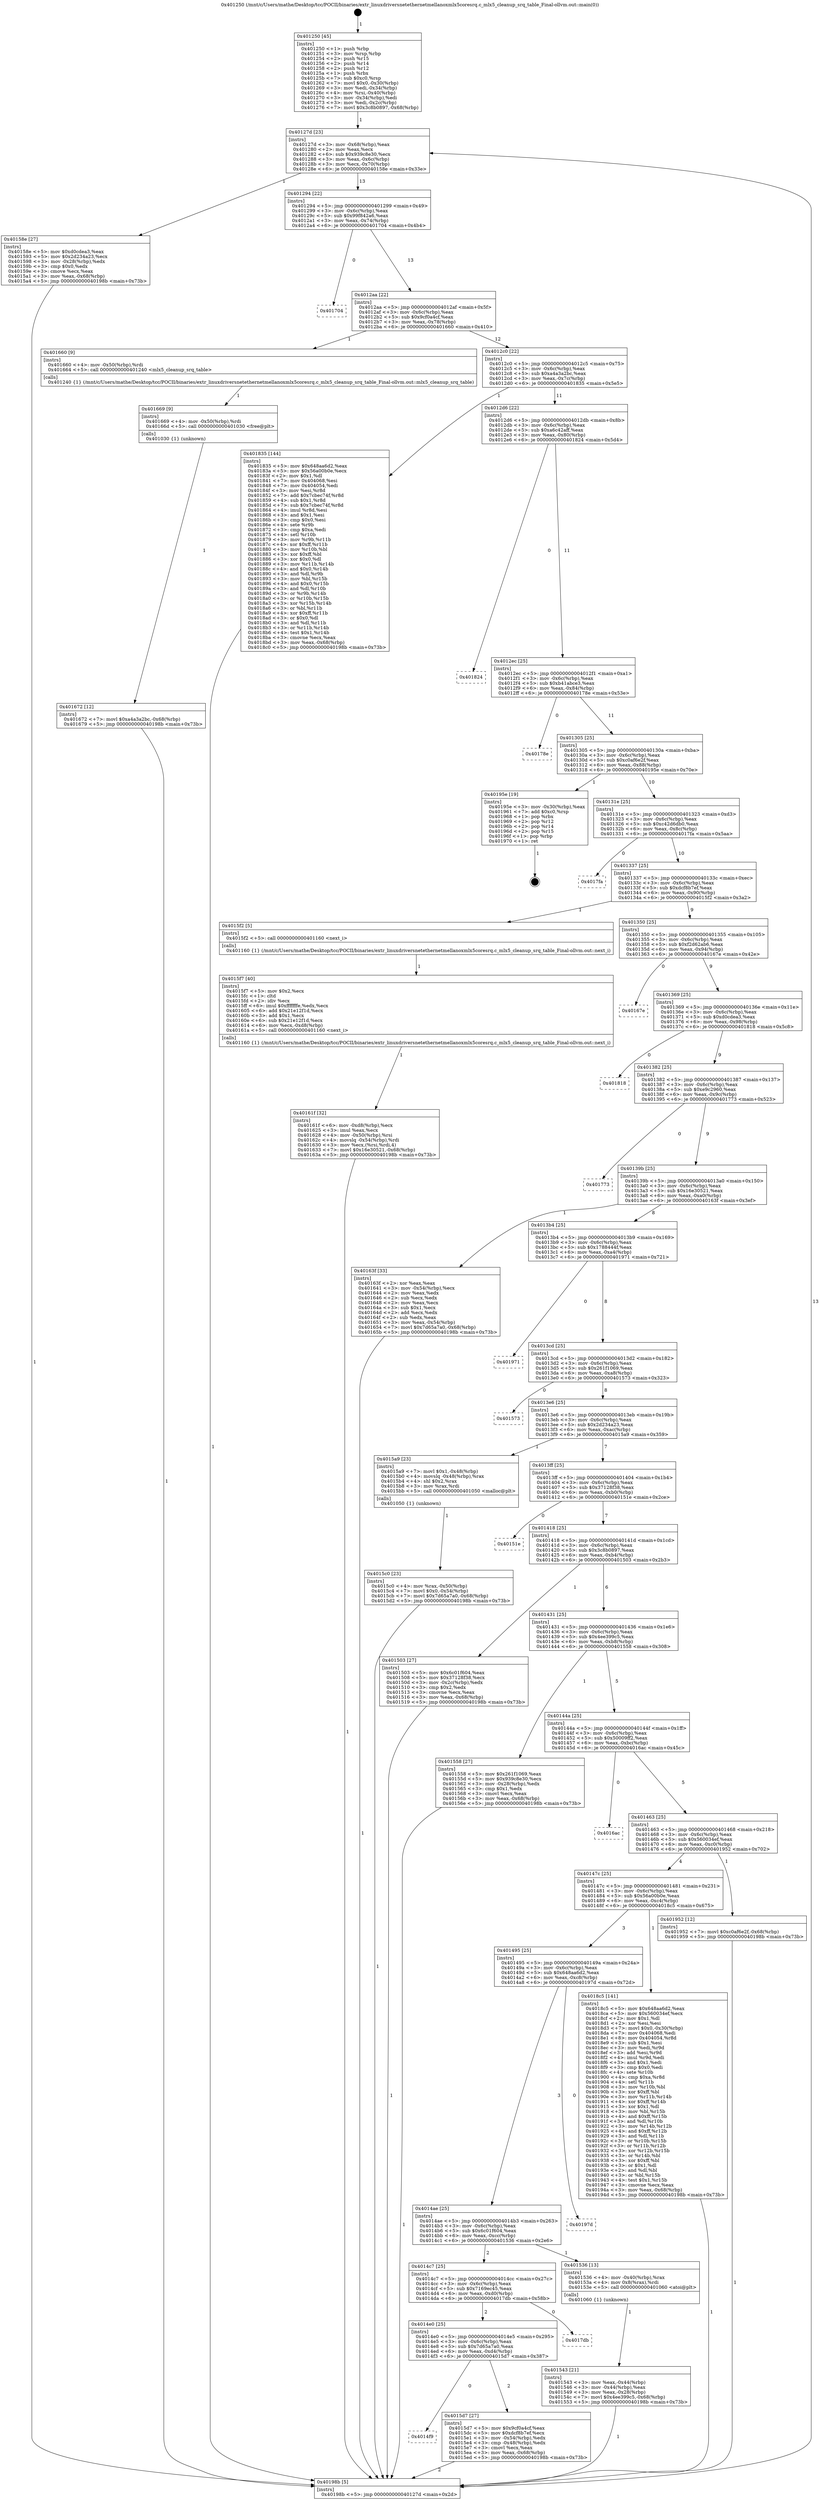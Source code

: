 digraph "0x401250" {
  label = "0x401250 (/mnt/c/Users/mathe/Desktop/tcc/POCII/binaries/extr_linuxdriversnetethernetmellanoxmlx5coresrq.c_mlx5_cleanup_srq_table_Final-ollvm.out::main(0))"
  labelloc = "t"
  node[shape=record]

  Entry [label="",width=0.3,height=0.3,shape=circle,fillcolor=black,style=filled]
  "0x40127d" [label="{
     0x40127d [23]\l
     | [instrs]\l
     &nbsp;&nbsp;0x40127d \<+3\>: mov -0x68(%rbp),%eax\l
     &nbsp;&nbsp;0x401280 \<+2\>: mov %eax,%ecx\l
     &nbsp;&nbsp;0x401282 \<+6\>: sub $0x939c8e30,%ecx\l
     &nbsp;&nbsp;0x401288 \<+3\>: mov %eax,-0x6c(%rbp)\l
     &nbsp;&nbsp;0x40128b \<+3\>: mov %ecx,-0x70(%rbp)\l
     &nbsp;&nbsp;0x40128e \<+6\>: je 000000000040158e \<main+0x33e\>\l
  }"]
  "0x40158e" [label="{
     0x40158e [27]\l
     | [instrs]\l
     &nbsp;&nbsp;0x40158e \<+5\>: mov $0xd0cdea3,%eax\l
     &nbsp;&nbsp;0x401593 \<+5\>: mov $0x2d234a23,%ecx\l
     &nbsp;&nbsp;0x401598 \<+3\>: mov -0x28(%rbp),%edx\l
     &nbsp;&nbsp;0x40159b \<+3\>: cmp $0x0,%edx\l
     &nbsp;&nbsp;0x40159e \<+3\>: cmove %ecx,%eax\l
     &nbsp;&nbsp;0x4015a1 \<+3\>: mov %eax,-0x68(%rbp)\l
     &nbsp;&nbsp;0x4015a4 \<+5\>: jmp 000000000040198b \<main+0x73b\>\l
  }"]
  "0x401294" [label="{
     0x401294 [22]\l
     | [instrs]\l
     &nbsp;&nbsp;0x401294 \<+5\>: jmp 0000000000401299 \<main+0x49\>\l
     &nbsp;&nbsp;0x401299 \<+3\>: mov -0x6c(%rbp),%eax\l
     &nbsp;&nbsp;0x40129c \<+5\>: sub $0x99f842a6,%eax\l
     &nbsp;&nbsp;0x4012a1 \<+3\>: mov %eax,-0x74(%rbp)\l
     &nbsp;&nbsp;0x4012a4 \<+6\>: je 0000000000401704 \<main+0x4b4\>\l
  }"]
  Exit [label="",width=0.3,height=0.3,shape=circle,fillcolor=black,style=filled,peripheries=2]
  "0x401704" [label="{
     0x401704\l
  }", style=dashed]
  "0x4012aa" [label="{
     0x4012aa [22]\l
     | [instrs]\l
     &nbsp;&nbsp;0x4012aa \<+5\>: jmp 00000000004012af \<main+0x5f\>\l
     &nbsp;&nbsp;0x4012af \<+3\>: mov -0x6c(%rbp),%eax\l
     &nbsp;&nbsp;0x4012b2 \<+5\>: sub $0x9cf0a4cf,%eax\l
     &nbsp;&nbsp;0x4012b7 \<+3\>: mov %eax,-0x78(%rbp)\l
     &nbsp;&nbsp;0x4012ba \<+6\>: je 0000000000401660 \<main+0x410\>\l
  }"]
  "0x401672" [label="{
     0x401672 [12]\l
     | [instrs]\l
     &nbsp;&nbsp;0x401672 \<+7\>: movl $0xa4a3a2bc,-0x68(%rbp)\l
     &nbsp;&nbsp;0x401679 \<+5\>: jmp 000000000040198b \<main+0x73b\>\l
  }"]
  "0x401660" [label="{
     0x401660 [9]\l
     | [instrs]\l
     &nbsp;&nbsp;0x401660 \<+4\>: mov -0x50(%rbp),%rdi\l
     &nbsp;&nbsp;0x401664 \<+5\>: call 0000000000401240 \<mlx5_cleanup_srq_table\>\l
     | [calls]\l
     &nbsp;&nbsp;0x401240 \{1\} (/mnt/c/Users/mathe/Desktop/tcc/POCII/binaries/extr_linuxdriversnetethernetmellanoxmlx5coresrq.c_mlx5_cleanup_srq_table_Final-ollvm.out::mlx5_cleanup_srq_table)\l
  }"]
  "0x4012c0" [label="{
     0x4012c0 [22]\l
     | [instrs]\l
     &nbsp;&nbsp;0x4012c0 \<+5\>: jmp 00000000004012c5 \<main+0x75\>\l
     &nbsp;&nbsp;0x4012c5 \<+3\>: mov -0x6c(%rbp),%eax\l
     &nbsp;&nbsp;0x4012c8 \<+5\>: sub $0xa4a3a2bc,%eax\l
     &nbsp;&nbsp;0x4012cd \<+3\>: mov %eax,-0x7c(%rbp)\l
     &nbsp;&nbsp;0x4012d0 \<+6\>: je 0000000000401835 \<main+0x5e5\>\l
  }"]
  "0x401669" [label="{
     0x401669 [9]\l
     | [instrs]\l
     &nbsp;&nbsp;0x401669 \<+4\>: mov -0x50(%rbp),%rdi\l
     &nbsp;&nbsp;0x40166d \<+5\>: call 0000000000401030 \<free@plt\>\l
     | [calls]\l
     &nbsp;&nbsp;0x401030 \{1\} (unknown)\l
  }"]
  "0x401835" [label="{
     0x401835 [144]\l
     | [instrs]\l
     &nbsp;&nbsp;0x401835 \<+5\>: mov $0x648aa6d2,%eax\l
     &nbsp;&nbsp;0x40183a \<+5\>: mov $0x56a00b0e,%ecx\l
     &nbsp;&nbsp;0x40183f \<+2\>: mov $0x1,%dl\l
     &nbsp;&nbsp;0x401841 \<+7\>: mov 0x404068,%esi\l
     &nbsp;&nbsp;0x401848 \<+7\>: mov 0x404054,%edi\l
     &nbsp;&nbsp;0x40184f \<+3\>: mov %esi,%r8d\l
     &nbsp;&nbsp;0x401852 \<+7\>: add $0x7cbec74f,%r8d\l
     &nbsp;&nbsp;0x401859 \<+4\>: sub $0x1,%r8d\l
     &nbsp;&nbsp;0x40185d \<+7\>: sub $0x7cbec74f,%r8d\l
     &nbsp;&nbsp;0x401864 \<+4\>: imul %r8d,%esi\l
     &nbsp;&nbsp;0x401868 \<+3\>: and $0x1,%esi\l
     &nbsp;&nbsp;0x40186b \<+3\>: cmp $0x0,%esi\l
     &nbsp;&nbsp;0x40186e \<+4\>: sete %r9b\l
     &nbsp;&nbsp;0x401872 \<+3\>: cmp $0xa,%edi\l
     &nbsp;&nbsp;0x401875 \<+4\>: setl %r10b\l
     &nbsp;&nbsp;0x401879 \<+3\>: mov %r9b,%r11b\l
     &nbsp;&nbsp;0x40187c \<+4\>: xor $0xff,%r11b\l
     &nbsp;&nbsp;0x401880 \<+3\>: mov %r10b,%bl\l
     &nbsp;&nbsp;0x401883 \<+3\>: xor $0xff,%bl\l
     &nbsp;&nbsp;0x401886 \<+3\>: xor $0x0,%dl\l
     &nbsp;&nbsp;0x401889 \<+3\>: mov %r11b,%r14b\l
     &nbsp;&nbsp;0x40188c \<+4\>: and $0x0,%r14b\l
     &nbsp;&nbsp;0x401890 \<+3\>: and %dl,%r9b\l
     &nbsp;&nbsp;0x401893 \<+3\>: mov %bl,%r15b\l
     &nbsp;&nbsp;0x401896 \<+4\>: and $0x0,%r15b\l
     &nbsp;&nbsp;0x40189a \<+3\>: and %dl,%r10b\l
     &nbsp;&nbsp;0x40189d \<+3\>: or %r9b,%r14b\l
     &nbsp;&nbsp;0x4018a0 \<+3\>: or %r10b,%r15b\l
     &nbsp;&nbsp;0x4018a3 \<+3\>: xor %r15b,%r14b\l
     &nbsp;&nbsp;0x4018a6 \<+3\>: or %bl,%r11b\l
     &nbsp;&nbsp;0x4018a9 \<+4\>: xor $0xff,%r11b\l
     &nbsp;&nbsp;0x4018ad \<+3\>: or $0x0,%dl\l
     &nbsp;&nbsp;0x4018b0 \<+3\>: and %dl,%r11b\l
     &nbsp;&nbsp;0x4018b3 \<+3\>: or %r11b,%r14b\l
     &nbsp;&nbsp;0x4018b6 \<+4\>: test $0x1,%r14b\l
     &nbsp;&nbsp;0x4018ba \<+3\>: cmovne %ecx,%eax\l
     &nbsp;&nbsp;0x4018bd \<+3\>: mov %eax,-0x68(%rbp)\l
     &nbsp;&nbsp;0x4018c0 \<+5\>: jmp 000000000040198b \<main+0x73b\>\l
  }"]
  "0x4012d6" [label="{
     0x4012d6 [22]\l
     | [instrs]\l
     &nbsp;&nbsp;0x4012d6 \<+5\>: jmp 00000000004012db \<main+0x8b\>\l
     &nbsp;&nbsp;0x4012db \<+3\>: mov -0x6c(%rbp),%eax\l
     &nbsp;&nbsp;0x4012de \<+5\>: sub $0xa6c42aff,%eax\l
     &nbsp;&nbsp;0x4012e3 \<+3\>: mov %eax,-0x80(%rbp)\l
     &nbsp;&nbsp;0x4012e6 \<+6\>: je 0000000000401824 \<main+0x5d4\>\l
  }"]
  "0x40161f" [label="{
     0x40161f [32]\l
     | [instrs]\l
     &nbsp;&nbsp;0x40161f \<+6\>: mov -0xd8(%rbp),%ecx\l
     &nbsp;&nbsp;0x401625 \<+3\>: imul %eax,%ecx\l
     &nbsp;&nbsp;0x401628 \<+4\>: mov -0x50(%rbp),%rsi\l
     &nbsp;&nbsp;0x40162c \<+4\>: movslq -0x54(%rbp),%rdi\l
     &nbsp;&nbsp;0x401630 \<+3\>: mov %ecx,(%rsi,%rdi,4)\l
     &nbsp;&nbsp;0x401633 \<+7\>: movl $0x16e30521,-0x68(%rbp)\l
     &nbsp;&nbsp;0x40163a \<+5\>: jmp 000000000040198b \<main+0x73b\>\l
  }"]
  "0x401824" [label="{
     0x401824\l
  }", style=dashed]
  "0x4012ec" [label="{
     0x4012ec [25]\l
     | [instrs]\l
     &nbsp;&nbsp;0x4012ec \<+5\>: jmp 00000000004012f1 \<main+0xa1\>\l
     &nbsp;&nbsp;0x4012f1 \<+3\>: mov -0x6c(%rbp),%eax\l
     &nbsp;&nbsp;0x4012f4 \<+5\>: sub $0xb41abce3,%eax\l
     &nbsp;&nbsp;0x4012f9 \<+6\>: mov %eax,-0x84(%rbp)\l
     &nbsp;&nbsp;0x4012ff \<+6\>: je 000000000040178e \<main+0x53e\>\l
  }"]
  "0x4015f7" [label="{
     0x4015f7 [40]\l
     | [instrs]\l
     &nbsp;&nbsp;0x4015f7 \<+5\>: mov $0x2,%ecx\l
     &nbsp;&nbsp;0x4015fc \<+1\>: cltd\l
     &nbsp;&nbsp;0x4015fd \<+2\>: idiv %ecx\l
     &nbsp;&nbsp;0x4015ff \<+6\>: imul $0xfffffffe,%edx,%ecx\l
     &nbsp;&nbsp;0x401605 \<+6\>: add $0x21e12f1d,%ecx\l
     &nbsp;&nbsp;0x40160b \<+3\>: add $0x1,%ecx\l
     &nbsp;&nbsp;0x40160e \<+6\>: sub $0x21e12f1d,%ecx\l
     &nbsp;&nbsp;0x401614 \<+6\>: mov %ecx,-0xd8(%rbp)\l
     &nbsp;&nbsp;0x40161a \<+5\>: call 0000000000401160 \<next_i\>\l
     | [calls]\l
     &nbsp;&nbsp;0x401160 \{1\} (/mnt/c/Users/mathe/Desktop/tcc/POCII/binaries/extr_linuxdriversnetethernetmellanoxmlx5coresrq.c_mlx5_cleanup_srq_table_Final-ollvm.out::next_i)\l
  }"]
  "0x40178e" [label="{
     0x40178e\l
  }", style=dashed]
  "0x401305" [label="{
     0x401305 [25]\l
     | [instrs]\l
     &nbsp;&nbsp;0x401305 \<+5\>: jmp 000000000040130a \<main+0xba\>\l
     &nbsp;&nbsp;0x40130a \<+3\>: mov -0x6c(%rbp),%eax\l
     &nbsp;&nbsp;0x40130d \<+5\>: sub $0xc0af6e2f,%eax\l
     &nbsp;&nbsp;0x401312 \<+6\>: mov %eax,-0x88(%rbp)\l
     &nbsp;&nbsp;0x401318 \<+6\>: je 000000000040195e \<main+0x70e\>\l
  }"]
  "0x4014f9" [label="{
     0x4014f9\l
  }", style=dashed]
  "0x40195e" [label="{
     0x40195e [19]\l
     | [instrs]\l
     &nbsp;&nbsp;0x40195e \<+3\>: mov -0x30(%rbp),%eax\l
     &nbsp;&nbsp;0x401961 \<+7\>: add $0xc0,%rsp\l
     &nbsp;&nbsp;0x401968 \<+1\>: pop %rbx\l
     &nbsp;&nbsp;0x401969 \<+2\>: pop %r12\l
     &nbsp;&nbsp;0x40196b \<+2\>: pop %r14\l
     &nbsp;&nbsp;0x40196d \<+2\>: pop %r15\l
     &nbsp;&nbsp;0x40196f \<+1\>: pop %rbp\l
     &nbsp;&nbsp;0x401970 \<+1\>: ret\l
  }"]
  "0x40131e" [label="{
     0x40131e [25]\l
     | [instrs]\l
     &nbsp;&nbsp;0x40131e \<+5\>: jmp 0000000000401323 \<main+0xd3\>\l
     &nbsp;&nbsp;0x401323 \<+3\>: mov -0x6c(%rbp),%eax\l
     &nbsp;&nbsp;0x401326 \<+5\>: sub $0xc42d6db0,%eax\l
     &nbsp;&nbsp;0x40132b \<+6\>: mov %eax,-0x8c(%rbp)\l
     &nbsp;&nbsp;0x401331 \<+6\>: je 00000000004017fa \<main+0x5aa\>\l
  }"]
  "0x4015d7" [label="{
     0x4015d7 [27]\l
     | [instrs]\l
     &nbsp;&nbsp;0x4015d7 \<+5\>: mov $0x9cf0a4cf,%eax\l
     &nbsp;&nbsp;0x4015dc \<+5\>: mov $0xdcf8b7ef,%ecx\l
     &nbsp;&nbsp;0x4015e1 \<+3\>: mov -0x54(%rbp),%edx\l
     &nbsp;&nbsp;0x4015e4 \<+3\>: cmp -0x48(%rbp),%edx\l
     &nbsp;&nbsp;0x4015e7 \<+3\>: cmovl %ecx,%eax\l
     &nbsp;&nbsp;0x4015ea \<+3\>: mov %eax,-0x68(%rbp)\l
     &nbsp;&nbsp;0x4015ed \<+5\>: jmp 000000000040198b \<main+0x73b\>\l
  }"]
  "0x4017fa" [label="{
     0x4017fa\l
  }", style=dashed]
  "0x401337" [label="{
     0x401337 [25]\l
     | [instrs]\l
     &nbsp;&nbsp;0x401337 \<+5\>: jmp 000000000040133c \<main+0xec\>\l
     &nbsp;&nbsp;0x40133c \<+3\>: mov -0x6c(%rbp),%eax\l
     &nbsp;&nbsp;0x40133f \<+5\>: sub $0xdcf8b7ef,%eax\l
     &nbsp;&nbsp;0x401344 \<+6\>: mov %eax,-0x90(%rbp)\l
     &nbsp;&nbsp;0x40134a \<+6\>: je 00000000004015f2 \<main+0x3a2\>\l
  }"]
  "0x4014e0" [label="{
     0x4014e0 [25]\l
     | [instrs]\l
     &nbsp;&nbsp;0x4014e0 \<+5\>: jmp 00000000004014e5 \<main+0x295\>\l
     &nbsp;&nbsp;0x4014e5 \<+3\>: mov -0x6c(%rbp),%eax\l
     &nbsp;&nbsp;0x4014e8 \<+5\>: sub $0x7d65a7a0,%eax\l
     &nbsp;&nbsp;0x4014ed \<+6\>: mov %eax,-0xd4(%rbp)\l
     &nbsp;&nbsp;0x4014f3 \<+6\>: je 00000000004015d7 \<main+0x387\>\l
  }"]
  "0x4015f2" [label="{
     0x4015f2 [5]\l
     | [instrs]\l
     &nbsp;&nbsp;0x4015f2 \<+5\>: call 0000000000401160 \<next_i\>\l
     | [calls]\l
     &nbsp;&nbsp;0x401160 \{1\} (/mnt/c/Users/mathe/Desktop/tcc/POCII/binaries/extr_linuxdriversnetethernetmellanoxmlx5coresrq.c_mlx5_cleanup_srq_table_Final-ollvm.out::next_i)\l
  }"]
  "0x401350" [label="{
     0x401350 [25]\l
     | [instrs]\l
     &nbsp;&nbsp;0x401350 \<+5\>: jmp 0000000000401355 \<main+0x105\>\l
     &nbsp;&nbsp;0x401355 \<+3\>: mov -0x6c(%rbp),%eax\l
     &nbsp;&nbsp;0x401358 \<+5\>: sub $0xf2d62ab6,%eax\l
     &nbsp;&nbsp;0x40135d \<+6\>: mov %eax,-0x94(%rbp)\l
     &nbsp;&nbsp;0x401363 \<+6\>: je 000000000040167e \<main+0x42e\>\l
  }"]
  "0x4017db" [label="{
     0x4017db\l
  }", style=dashed]
  "0x40167e" [label="{
     0x40167e\l
  }", style=dashed]
  "0x401369" [label="{
     0x401369 [25]\l
     | [instrs]\l
     &nbsp;&nbsp;0x401369 \<+5\>: jmp 000000000040136e \<main+0x11e\>\l
     &nbsp;&nbsp;0x40136e \<+3\>: mov -0x6c(%rbp),%eax\l
     &nbsp;&nbsp;0x401371 \<+5\>: sub $0xd0cdea3,%eax\l
     &nbsp;&nbsp;0x401376 \<+6\>: mov %eax,-0x98(%rbp)\l
     &nbsp;&nbsp;0x40137c \<+6\>: je 0000000000401818 \<main+0x5c8\>\l
  }"]
  "0x4015c0" [label="{
     0x4015c0 [23]\l
     | [instrs]\l
     &nbsp;&nbsp;0x4015c0 \<+4\>: mov %rax,-0x50(%rbp)\l
     &nbsp;&nbsp;0x4015c4 \<+7\>: movl $0x0,-0x54(%rbp)\l
     &nbsp;&nbsp;0x4015cb \<+7\>: movl $0x7d65a7a0,-0x68(%rbp)\l
     &nbsp;&nbsp;0x4015d2 \<+5\>: jmp 000000000040198b \<main+0x73b\>\l
  }"]
  "0x401818" [label="{
     0x401818\l
  }", style=dashed]
  "0x401382" [label="{
     0x401382 [25]\l
     | [instrs]\l
     &nbsp;&nbsp;0x401382 \<+5\>: jmp 0000000000401387 \<main+0x137\>\l
     &nbsp;&nbsp;0x401387 \<+3\>: mov -0x6c(%rbp),%eax\l
     &nbsp;&nbsp;0x40138a \<+5\>: sub $0xe9c2960,%eax\l
     &nbsp;&nbsp;0x40138f \<+6\>: mov %eax,-0x9c(%rbp)\l
     &nbsp;&nbsp;0x401395 \<+6\>: je 0000000000401773 \<main+0x523\>\l
  }"]
  "0x401543" [label="{
     0x401543 [21]\l
     | [instrs]\l
     &nbsp;&nbsp;0x401543 \<+3\>: mov %eax,-0x44(%rbp)\l
     &nbsp;&nbsp;0x401546 \<+3\>: mov -0x44(%rbp),%eax\l
     &nbsp;&nbsp;0x401549 \<+3\>: mov %eax,-0x28(%rbp)\l
     &nbsp;&nbsp;0x40154c \<+7\>: movl $0x4ee399c5,-0x68(%rbp)\l
     &nbsp;&nbsp;0x401553 \<+5\>: jmp 000000000040198b \<main+0x73b\>\l
  }"]
  "0x401773" [label="{
     0x401773\l
  }", style=dashed]
  "0x40139b" [label="{
     0x40139b [25]\l
     | [instrs]\l
     &nbsp;&nbsp;0x40139b \<+5\>: jmp 00000000004013a0 \<main+0x150\>\l
     &nbsp;&nbsp;0x4013a0 \<+3\>: mov -0x6c(%rbp),%eax\l
     &nbsp;&nbsp;0x4013a3 \<+5\>: sub $0x16e30521,%eax\l
     &nbsp;&nbsp;0x4013a8 \<+6\>: mov %eax,-0xa0(%rbp)\l
     &nbsp;&nbsp;0x4013ae \<+6\>: je 000000000040163f \<main+0x3ef\>\l
  }"]
  "0x4014c7" [label="{
     0x4014c7 [25]\l
     | [instrs]\l
     &nbsp;&nbsp;0x4014c7 \<+5\>: jmp 00000000004014cc \<main+0x27c\>\l
     &nbsp;&nbsp;0x4014cc \<+3\>: mov -0x6c(%rbp),%eax\l
     &nbsp;&nbsp;0x4014cf \<+5\>: sub $0x7169ec45,%eax\l
     &nbsp;&nbsp;0x4014d4 \<+6\>: mov %eax,-0xd0(%rbp)\l
     &nbsp;&nbsp;0x4014da \<+6\>: je 00000000004017db \<main+0x58b\>\l
  }"]
  "0x40163f" [label="{
     0x40163f [33]\l
     | [instrs]\l
     &nbsp;&nbsp;0x40163f \<+2\>: xor %eax,%eax\l
     &nbsp;&nbsp;0x401641 \<+3\>: mov -0x54(%rbp),%ecx\l
     &nbsp;&nbsp;0x401644 \<+2\>: mov %eax,%edx\l
     &nbsp;&nbsp;0x401646 \<+2\>: sub %ecx,%edx\l
     &nbsp;&nbsp;0x401648 \<+2\>: mov %eax,%ecx\l
     &nbsp;&nbsp;0x40164a \<+3\>: sub $0x1,%ecx\l
     &nbsp;&nbsp;0x40164d \<+2\>: add %ecx,%edx\l
     &nbsp;&nbsp;0x40164f \<+2\>: sub %edx,%eax\l
     &nbsp;&nbsp;0x401651 \<+3\>: mov %eax,-0x54(%rbp)\l
     &nbsp;&nbsp;0x401654 \<+7\>: movl $0x7d65a7a0,-0x68(%rbp)\l
     &nbsp;&nbsp;0x40165b \<+5\>: jmp 000000000040198b \<main+0x73b\>\l
  }"]
  "0x4013b4" [label="{
     0x4013b4 [25]\l
     | [instrs]\l
     &nbsp;&nbsp;0x4013b4 \<+5\>: jmp 00000000004013b9 \<main+0x169\>\l
     &nbsp;&nbsp;0x4013b9 \<+3\>: mov -0x6c(%rbp),%eax\l
     &nbsp;&nbsp;0x4013bc \<+5\>: sub $0x1788444f,%eax\l
     &nbsp;&nbsp;0x4013c1 \<+6\>: mov %eax,-0xa4(%rbp)\l
     &nbsp;&nbsp;0x4013c7 \<+6\>: je 0000000000401971 \<main+0x721\>\l
  }"]
  "0x401536" [label="{
     0x401536 [13]\l
     | [instrs]\l
     &nbsp;&nbsp;0x401536 \<+4\>: mov -0x40(%rbp),%rax\l
     &nbsp;&nbsp;0x40153a \<+4\>: mov 0x8(%rax),%rdi\l
     &nbsp;&nbsp;0x40153e \<+5\>: call 0000000000401060 \<atoi@plt\>\l
     | [calls]\l
     &nbsp;&nbsp;0x401060 \{1\} (unknown)\l
  }"]
  "0x401971" [label="{
     0x401971\l
  }", style=dashed]
  "0x4013cd" [label="{
     0x4013cd [25]\l
     | [instrs]\l
     &nbsp;&nbsp;0x4013cd \<+5\>: jmp 00000000004013d2 \<main+0x182\>\l
     &nbsp;&nbsp;0x4013d2 \<+3\>: mov -0x6c(%rbp),%eax\l
     &nbsp;&nbsp;0x4013d5 \<+5\>: sub $0x261f1069,%eax\l
     &nbsp;&nbsp;0x4013da \<+6\>: mov %eax,-0xa8(%rbp)\l
     &nbsp;&nbsp;0x4013e0 \<+6\>: je 0000000000401573 \<main+0x323\>\l
  }"]
  "0x4014ae" [label="{
     0x4014ae [25]\l
     | [instrs]\l
     &nbsp;&nbsp;0x4014ae \<+5\>: jmp 00000000004014b3 \<main+0x263\>\l
     &nbsp;&nbsp;0x4014b3 \<+3\>: mov -0x6c(%rbp),%eax\l
     &nbsp;&nbsp;0x4014b6 \<+5\>: sub $0x6c01f604,%eax\l
     &nbsp;&nbsp;0x4014bb \<+6\>: mov %eax,-0xcc(%rbp)\l
     &nbsp;&nbsp;0x4014c1 \<+6\>: je 0000000000401536 \<main+0x2e6\>\l
  }"]
  "0x401573" [label="{
     0x401573\l
  }", style=dashed]
  "0x4013e6" [label="{
     0x4013e6 [25]\l
     | [instrs]\l
     &nbsp;&nbsp;0x4013e6 \<+5\>: jmp 00000000004013eb \<main+0x19b\>\l
     &nbsp;&nbsp;0x4013eb \<+3\>: mov -0x6c(%rbp),%eax\l
     &nbsp;&nbsp;0x4013ee \<+5\>: sub $0x2d234a23,%eax\l
     &nbsp;&nbsp;0x4013f3 \<+6\>: mov %eax,-0xac(%rbp)\l
     &nbsp;&nbsp;0x4013f9 \<+6\>: je 00000000004015a9 \<main+0x359\>\l
  }"]
  "0x40197d" [label="{
     0x40197d\l
  }", style=dashed]
  "0x4015a9" [label="{
     0x4015a9 [23]\l
     | [instrs]\l
     &nbsp;&nbsp;0x4015a9 \<+7\>: movl $0x1,-0x48(%rbp)\l
     &nbsp;&nbsp;0x4015b0 \<+4\>: movslq -0x48(%rbp),%rax\l
     &nbsp;&nbsp;0x4015b4 \<+4\>: shl $0x2,%rax\l
     &nbsp;&nbsp;0x4015b8 \<+3\>: mov %rax,%rdi\l
     &nbsp;&nbsp;0x4015bb \<+5\>: call 0000000000401050 \<malloc@plt\>\l
     | [calls]\l
     &nbsp;&nbsp;0x401050 \{1\} (unknown)\l
  }"]
  "0x4013ff" [label="{
     0x4013ff [25]\l
     | [instrs]\l
     &nbsp;&nbsp;0x4013ff \<+5\>: jmp 0000000000401404 \<main+0x1b4\>\l
     &nbsp;&nbsp;0x401404 \<+3\>: mov -0x6c(%rbp),%eax\l
     &nbsp;&nbsp;0x401407 \<+5\>: sub $0x37128f38,%eax\l
     &nbsp;&nbsp;0x40140c \<+6\>: mov %eax,-0xb0(%rbp)\l
     &nbsp;&nbsp;0x401412 \<+6\>: je 000000000040151e \<main+0x2ce\>\l
  }"]
  "0x401495" [label="{
     0x401495 [25]\l
     | [instrs]\l
     &nbsp;&nbsp;0x401495 \<+5\>: jmp 000000000040149a \<main+0x24a\>\l
     &nbsp;&nbsp;0x40149a \<+3\>: mov -0x6c(%rbp),%eax\l
     &nbsp;&nbsp;0x40149d \<+5\>: sub $0x648aa6d2,%eax\l
     &nbsp;&nbsp;0x4014a2 \<+6\>: mov %eax,-0xc8(%rbp)\l
     &nbsp;&nbsp;0x4014a8 \<+6\>: je 000000000040197d \<main+0x72d\>\l
  }"]
  "0x40151e" [label="{
     0x40151e\l
  }", style=dashed]
  "0x401418" [label="{
     0x401418 [25]\l
     | [instrs]\l
     &nbsp;&nbsp;0x401418 \<+5\>: jmp 000000000040141d \<main+0x1cd\>\l
     &nbsp;&nbsp;0x40141d \<+3\>: mov -0x6c(%rbp),%eax\l
     &nbsp;&nbsp;0x401420 \<+5\>: sub $0x3c8b0897,%eax\l
     &nbsp;&nbsp;0x401425 \<+6\>: mov %eax,-0xb4(%rbp)\l
     &nbsp;&nbsp;0x40142b \<+6\>: je 0000000000401503 \<main+0x2b3\>\l
  }"]
  "0x4018c5" [label="{
     0x4018c5 [141]\l
     | [instrs]\l
     &nbsp;&nbsp;0x4018c5 \<+5\>: mov $0x648aa6d2,%eax\l
     &nbsp;&nbsp;0x4018ca \<+5\>: mov $0x560034ef,%ecx\l
     &nbsp;&nbsp;0x4018cf \<+2\>: mov $0x1,%dl\l
     &nbsp;&nbsp;0x4018d1 \<+2\>: xor %esi,%esi\l
     &nbsp;&nbsp;0x4018d3 \<+7\>: movl $0x0,-0x30(%rbp)\l
     &nbsp;&nbsp;0x4018da \<+7\>: mov 0x404068,%edi\l
     &nbsp;&nbsp;0x4018e1 \<+8\>: mov 0x404054,%r8d\l
     &nbsp;&nbsp;0x4018e9 \<+3\>: sub $0x1,%esi\l
     &nbsp;&nbsp;0x4018ec \<+3\>: mov %edi,%r9d\l
     &nbsp;&nbsp;0x4018ef \<+3\>: add %esi,%r9d\l
     &nbsp;&nbsp;0x4018f2 \<+4\>: imul %r9d,%edi\l
     &nbsp;&nbsp;0x4018f6 \<+3\>: and $0x1,%edi\l
     &nbsp;&nbsp;0x4018f9 \<+3\>: cmp $0x0,%edi\l
     &nbsp;&nbsp;0x4018fc \<+4\>: sete %r10b\l
     &nbsp;&nbsp;0x401900 \<+4\>: cmp $0xa,%r8d\l
     &nbsp;&nbsp;0x401904 \<+4\>: setl %r11b\l
     &nbsp;&nbsp;0x401908 \<+3\>: mov %r10b,%bl\l
     &nbsp;&nbsp;0x40190b \<+3\>: xor $0xff,%bl\l
     &nbsp;&nbsp;0x40190e \<+3\>: mov %r11b,%r14b\l
     &nbsp;&nbsp;0x401911 \<+4\>: xor $0xff,%r14b\l
     &nbsp;&nbsp;0x401915 \<+3\>: xor $0x1,%dl\l
     &nbsp;&nbsp;0x401918 \<+3\>: mov %bl,%r15b\l
     &nbsp;&nbsp;0x40191b \<+4\>: and $0xff,%r15b\l
     &nbsp;&nbsp;0x40191f \<+3\>: and %dl,%r10b\l
     &nbsp;&nbsp;0x401922 \<+3\>: mov %r14b,%r12b\l
     &nbsp;&nbsp;0x401925 \<+4\>: and $0xff,%r12b\l
     &nbsp;&nbsp;0x401929 \<+3\>: and %dl,%r11b\l
     &nbsp;&nbsp;0x40192c \<+3\>: or %r10b,%r15b\l
     &nbsp;&nbsp;0x40192f \<+3\>: or %r11b,%r12b\l
     &nbsp;&nbsp;0x401932 \<+3\>: xor %r12b,%r15b\l
     &nbsp;&nbsp;0x401935 \<+3\>: or %r14b,%bl\l
     &nbsp;&nbsp;0x401938 \<+3\>: xor $0xff,%bl\l
     &nbsp;&nbsp;0x40193b \<+3\>: or $0x1,%dl\l
     &nbsp;&nbsp;0x40193e \<+2\>: and %dl,%bl\l
     &nbsp;&nbsp;0x401940 \<+3\>: or %bl,%r15b\l
     &nbsp;&nbsp;0x401943 \<+4\>: test $0x1,%r15b\l
     &nbsp;&nbsp;0x401947 \<+3\>: cmovne %ecx,%eax\l
     &nbsp;&nbsp;0x40194a \<+3\>: mov %eax,-0x68(%rbp)\l
     &nbsp;&nbsp;0x40194d \<+5\>: jmp 000000000040198b \<main+0x73b\>\l
  }"]
  "0x401503" [label="{
     0x401503 [27]\l
     | [instrs]\l
     &nbsp;&nbsp;0x401503 \<+5\>: mov $0x6c01f604,%eax\l
     &nbsp;&nbsp;0x401508 \<+5\>: mov $0x37128f38,%ecx\l
     &nbsp;&nbsp;0x40150d \<+3\>: mov -0x2c(%rbp),%edx\l
     &nbsp;&nbsp;0x401510 \<+3\>: cmp $0x2,%edx\l
     &nbsp;&nbsp;0x401513 \<+3\>: cmovne %ecx,%eax\l
     &nbsp;&nbsp;0x401516 \<+3\>: mov %eax,-0x68(%rbp)\l
     &nbsp;&nbsp;0x401519 \<+5\>: jmp 000000000040198b \<main+0x73b\>\l
  }"]
  "0x401431" [label="{
     0x401431 [25]\l
     | [instrs]\l
     &nbsp;&nbsp;0x401431 \<+5\>: jmp 0000000000401436 \<main+0x1e6\>\l
     &nbsp;&nbsp;0x401436 \<+3\>: mov -0x6c(%rbp),%eax\l
     &nbsp;&nbsp;0x401439 \<+5\>: sub $0x4ee399c5,%eax\l
     &nbsp;&nbsp;0x40143e \<+6\>: mov %eax,-0xb8(%rbp)\l
     &nbsp;&nbsp;0x401444 \<+6\>: je 0000000000401558 \<main+0x308\>\l
  }"]
  "0x40198b" [label="{
     0x40198b [5]\l
     | [instrs]\l
     &nbsp;&nbsp;0x40198b \<+5\>: jmp 000000000040127d \<main+0x2d\>\l
  }"]
  "0x401250" [label="{
     0x401250 [45]\l
     | [instrs]\l
     &nbsp;&nbsp;0x401250 \<+1\>: push %rbp\l
     &nbsp;&nbsp;0x401251 \<+3\>: mov %rsp,%rbp\l
     &nbsp;&nbsp;0x401254 \<+2\>: push %r15\l
     &nbsp;&nbsp;0x401256 \<+2\>: push %r14\l
     &nbsp;&nbsp;0x401258 \<+2\>: push %r12\l
     &nbsp;&nbsp;0x40125a \<+1\>: push %rbx\l
     &nbsp;&nbsp;0x40125b \<+7\>: sub $0xc0,%rsp\l
     &nbsp;&nbsp;0x401262 \<+7\>: movl $0x0,-0x30(%rbp)\l
     &nbsp;&nbsp;0x401269 \<+3\>: mov %edi,-0x34(%rbp)\l
     &nbsp;&nbsp;0x40126c \<+4\>: mov %rsi,-0x40(%rbp)\l
     &nbsp;&nbsp;0x401270 \<+3\>: mov -0x34(%rbp),%edi\l
     &nbsp;&nbsp;0x401273 \<+3\>: mov %edi,-0x2c(%rbp)\l
     &nbsp;&nbsp;0x401276 \<+7\>: movl $0x3c8b0897,-0x68(%rbp)\l
  }"]
  "0x40147c" [label="{
     0x40147c [25]\l
     | [instrs]\l
     &nbsp;&nbsp;0x40147c \<+5\>: jmp 0000000000401481 \<main+0x231\>\l
     &nbsp;&nbsp;0x401481 \<+3\>: mov -0x6c(%rbp),%eax\l
     &nbsp;&nbsp;0x401484 \<+5\>: sub $0x56a00b0e,%eax\l
     &nbsp;&nbsp;0x401489 \<+6\>: mov %eax,-0xc4(%rbp)\l
     &nbsp;&nbsp;0x40148f \<+6\>: je 00000000004018c5 \<main+0x675\>\l
  }"]
  "0x401558" [label="{
     0x401558 [27]\l
     | [instrs]\l
     &nbsp;&nbsp;0x401558 \<+5\>: mov $0x261f1069,%eax\l
     &nbsp;&nbsp;0x40155d \<+5\>: mov $0x939c8e30,%ecx\l
     &nbsp;&nbsp;0x401562 \<+3\>: mov -0x28(%rbp),%edx\l
     &nbsp;&nbsp;0x401565 \<+3\>: cmp $0x1,%edx\l
     &nbsp;&nbsp;0x401568 \<+3\>: cmovl %ecx,%eax\l
     &nbsp;&nbsp;0x40156b \<+3\>: mov %eax,-0x68(%rbp)\l
     &nbsp;&nbsp;0x40156e \<+5\>: jmp 000000000040198b \<main+0x73b\>\l
  }"]
  "0x40144a" [label="{
     0x40144a [25]\l
     | [instrs]\l
     &nbsp;&nbsp;0x40144a \<+5\>: jmp 000000000040144f \<main+0x1ff\>\l
     &nbsp;&nbsp;0x40144f \<+3\>: mov -0x6c(%rbp),%eax\l
     &nbsp;&nbsp;0x401452 \<+5\>: sub $0x50009ff2,%eax\l
     &nbsp;&nbsp;0x401457 \<+6\>: mov %eax,-0xbc(%rbp)\l
     &nbsp;&nbsp;0x40145d \<+6\>: je 00000000004016ac \<main+0x45c\>\l
  }"]
  "0x401952" [label="{
     0x401952 [12]\l
     | [instrs]\l
     &nbsp;&nbsp;0x401952 \<+7\>: movl $0xc0af6e2f,-0x68(%rbp)\l
     &nbsp;&nbsp;0x401959 \<+5\>: jmp 000000000040198b \<main+0x73b\>\l
  }"]
  "0x4016ac" [label="{
     0x4016ac\l
  }", style=dashed]
  "0x401463" [label="{
     0x401463 [25]\l
     | [instrs]\l
     &nbsp;&nbsp;0x401463 \<+5\>: jmp 0000000000401468 \<main+0x218\>\l
     &nbsp;&nbsp;0x401468 \<+3\>: mov -0x6c(%rbp),%eax\l
     &nbsp;&nbsp;0x40146b \<+5\>: sub $0x560034ef,%eax\l
     &nbsp;&nbsp;0x401470 \<+6\>: mov %eax,-0xc0(%rbp)\l
     &nbsp;&nbsp;0x401476 \<+6\>: je 0000000000401952 \<main+0x702\>\l
  }"]
  Entry -> "0x401250" [label=" 1"]
  "0x40127d" -> "0x40158e" [label=" 1"]
  "0x40127d" -> "0x401294" [label=" 13"]
  "0x40195e" -> Exit [label=" 1"]
  "0x401294" -> "0x401704" [label=" 0"]
  "0x401294" -> "0x4012aa" [label=" 13"]
  "0x401952" -> "0x40198b" [label=" 1"]
  "0x4012aa" -> "0x401660" [label=" 1"]
  "0x4012aa" -> "0x4012c0" [label=" 12"]
  "0x4018c5" -> "0x40198b" [label=" 1"]
  "0x4012c0" -> "0x401835" [label=" 1"]
  "0x4012c0" -> "0x4012d6" [label=" 11"]
  "0x401835" -> "0x40198b" [label=" 1"]
  "0x4012d6" -> "0x401824" [label=" 0"]
  "0x4012d6" -> "0x4012ec" [label=" 11"]
  "0x401672" -> "0x40198b" [label=" 1"]
  "0x4012ec" -> "0x40178e" [label=" 0"]
  "0x4012ec" -> "0x401305" [label=" 11"]
  "0x401669" -> "0x401672" [label=" 1"]
  "0x401305" -> "0x40195e" [label=" 1"]
  "0x401305" -> "0x40131e" [label=" 10"]
  "0x401660" -> "0x401669" [label=" 1"]
  "0x40131e" -> "0x4017fa" [label=" 0"]
  "0x40131e" -> "0x401337" [label=" 10"]
  "0x40163f" -> "0x40198b" [label=" 1"]
  "0x401337" -> "0x4015f2" [label=" 1"]
  "0x401337" -> "0x401350" [label=" 9"]
  "0x4015f7" -> "0x40161f" [label=" 1"]
  "0x401350" -> "0x40167e" [label=" 0"]
  "0x401350" -> "0x401369" [label=" 9"]
  "0x4015f2" -> "0x4015f7" [label=" 1"]
  "0x401369" -> "0x401818" [label=" 0"]
  "0x401369" -> "0x401382" [label=" 9"]
  "0x4014e0" -> "0x4014f9" [label=" 0"]
  "0x401382" -> "0x401773" [label=" 0"]
  "0x401382" -> "0x40139b" [label=" 9"]
  "0x4014e0" -> "0x4015d7" [label=" 2"]
  "0x40139b" -> "0x40163f" [label=" 1"]
  "0x40139b" -> "0x4013b4" [label=" 8"]
  "0x40161f" -> "0x40198b" [label=" 1"]
  "0x4013b4" -> "0x401971" [label=" 0"]
  "0x4013b4" -> "0x4013cd" [label=" 8"]
  "0x4014c7" -> "0x4014e0" [label=" 2"]
  "0x4013cd" -> "0x401573" [label=" 0"]
  "0x4013cd" -> "0x4013e6" [label=" 8"]
  "0x4015d7" -> "0x40198b" [label=" 2"]
  "0x4013e6" -> "0x4015a9" [label=" 1"]
  "0x4013e6" -> "0x4013ff" [label=" 7"]
  "0x4015c0" -> "0x40198b" [label=" 1"]
  "0x4013ff" -> "0x40151e" [label=" 0"]
  "0x4013ff" -> "0x401418" [label=" 7"]
  "0x40158e" -> "0x40198b" [label=" 1"]
  "0x401418" -> "0x401503" [label=" 1"]
  "0x401418" -> "0x401431" [label=" 6"]
  "0x401503" -> "0x40198b" [label=" 1"]
  "0x401250" -> "0x40127d" [label=" 1"]
  "0x40198b" -> "0x40127d" [label=" 13"]
  "0x401558" -> "0x40198b" [label=" 1"]
  "0x401431" -> "0x401558" [label=" 1"]
  "0x401431" -> "0x40144a" [label=" 5"]
  "0x401536" -> "0x401543" [label=" 1"]
  "0x40144a" -> "0x4016ac" [label=" 0"]
  "0x40144a" -> "0x401463" [label=" 5"]
  "0x4014ae" -> "0x4014c7" [label=" 2"]
  "0x401463" -> "0x401952" [label=" 1"]
  "0x401463" -> "0x40147c" [label=" 4"]
  "0x401543" -> "0x40198b" [label=" 1"]
  "0x40147c" -> "0x4018c5" [label=" 1"]
  "0x40147c" -> "0x401495" [label=" 3"]
  "0x4015a9" -> "0x4015c0" [label=" 1"]
  "0x401495" -> "0x40197d" [label=" 0"]
  "0x401495" -> "0x4014ae" [label=" 3"]
  "0x4014c7" -> "0x4017db" [label=" 0"]
  "0x4014ae" -> "0x401536" [label=" 1"]
}
